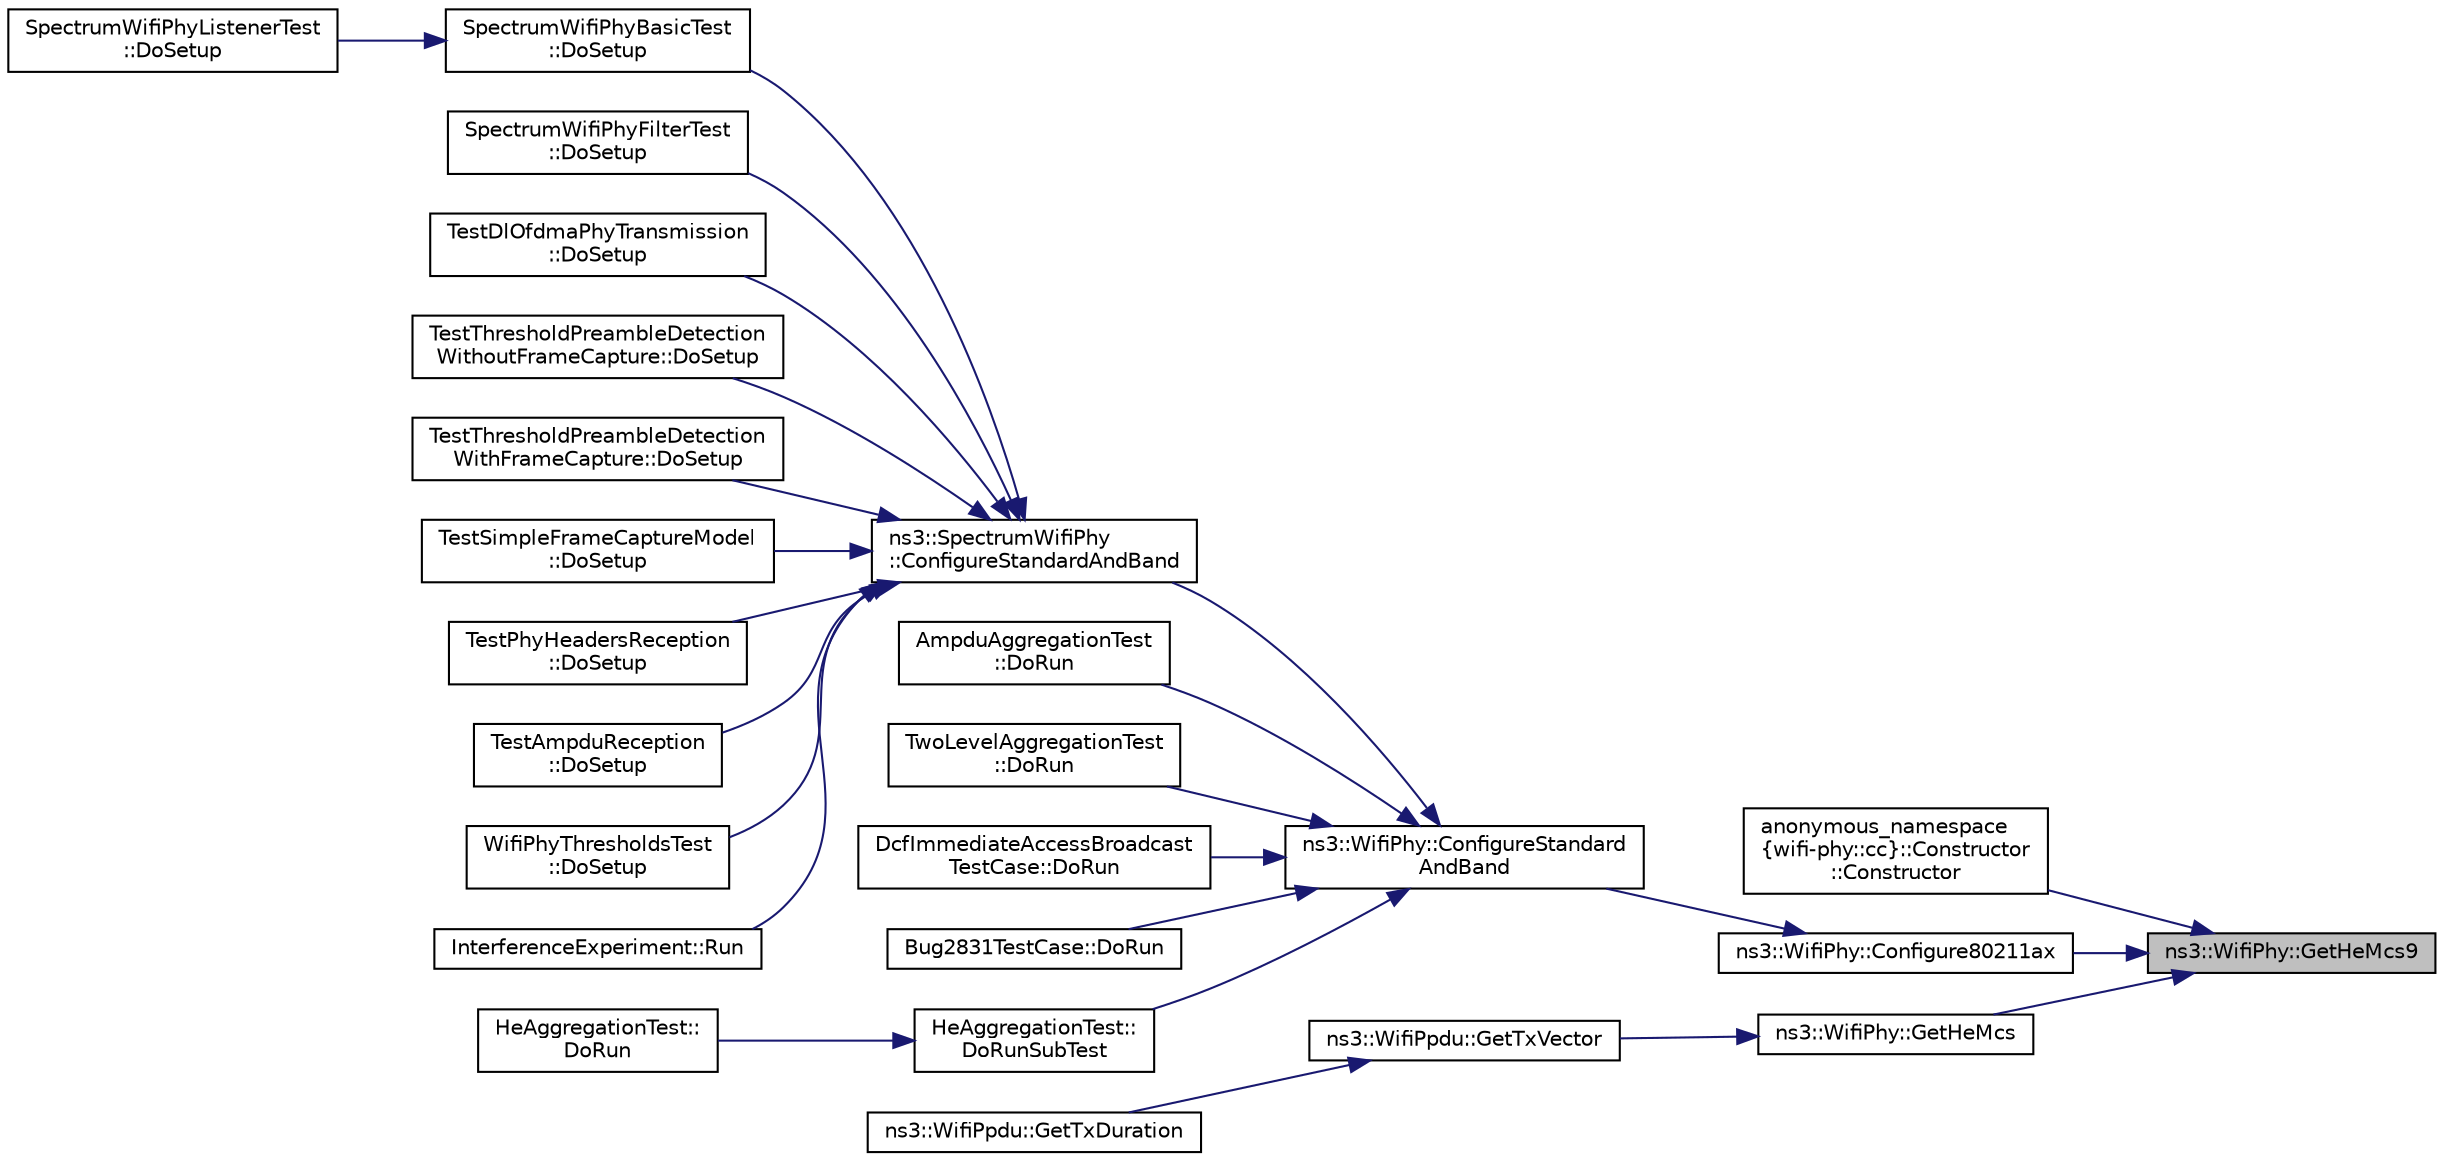 digraph "ns3::WifiPhy::GetHeMcs9"
{
 // LATEX_PDF_SIZE
  edge [fontname="Helvetica",fontsize="10",labelfontname="Helvetica",labelfontsize="10"];
  node [fontname="Helvetica",fontsize="10",shape=record];
  rankdir="RL";
  Node1 [label="ns3::WifiPhy::GetHeMcs9",height=0.2,width=0.4,color="black", fillcolor="grey75", style="filled", fontcolor="black",tooltip="Return MCS 9 from HE MCS values."];
  Node1 -> Node2 [dir="back",color="midnightblue",fontsize="10",style="solid",fontname="Helvetica"];
  Node2 [label="anonymous_namespace\l\{wifi-phy::cc\}::Constructor\l::Constructor",height=0.2,width=0.4,color="black", fillcolor="white", style="filled",URL="$classanonymous__namespace_02wifi-phy_8cc_03_1_1_constructor.html#a8401c179aacb7125a83d990c60e04013",tooltip=" "];
  Node1 -> Node3 [dir="back",color="midnightblue",fontsize="10",style="solid",fontname="Helvetica"];
  Node3 [label="ns3::WifiPhy::Configure80211ax",height=0.2,width=0.4,color="black", fillcolor="white", style="filled",URL="$classns3_1_1_wifi_phy.html#adcda370490dc230a5c737c7a83de9bcd",tooltip="Configure WifiPhy with appropriate channel frequency and supported rates for 802.11ax standard."];
  Node3 -> Node4 [dir="back",color="midnightblue",fontsize="10",style="solid",fontname="Helvetica"];
  Node4 [label="ns3::WifiPhy::ConfigureStandard\lAndBand",height=0.2,width=0.4,color="black", fillcolor="white", style="filled",URL="$classns3_1_1_wifi_phy.html#a8051dbd3b27d1a327273424f1487d036",tooltip="Configure the PHY-level parameters for different Wi-Fi standard."];
  Node4 -> Node5 [dir="back",color="midnightblue",fontsize="10",style="solid",fontname="Helvetica"];
  Node5 [label="ns3::SpectrumWifiPhy\l::ConfigureStandardAndBand",height=0.2,width=0.4,color="black", fillcolor="white", style="filled",URL="$classns3_1_1_spectrum_wifi_phy.html#a9563c5cffe624d36db271e7b109dbf9f",tooltip="Configure the PHY-level parameters for different Wi-Fi standard."];
  Node5 -> Node6 [dir="back",color="midnightblue",fontsize="10",style="solid",fontname="Helvetica"];
  Node6 [label="SpectrumWifiPhyBasicTest\l::DoSetup",height=0.2,width=0.4,color="black", fillcolor="white", style="filled",URL="$class_spectrum_wifi_phy_basic_test.html#a34f2cbd2cf4e0fb06ef96efe8afc8bdd",tooltip="Implementation to do any local setup required for this TestCase."];
  Node6 -> Node7 [dir="back",color="midnightblue",fontsize="10",style="solid",fontname="Helvetica"];
  Node7 [label="SpectrumWifiPhyListenerTest\l::DoSetup",height=0.2,width=0.4,color="black", fillcolor="white", style="filled",URL="$class_spectrum_wifi_phy_listener_test.html#a2649c02c0afb6632b514e9f81ad77cb9",tooltip="Implementation to do any local setup required for this TestCase."];
  Node5 -> Node8 [dir="back",color="midnightblue",fontsize="10",style="solid",fontname="Helvetica"];
  Node8 [label="SpectrumWifiPhyFilterTest\l::DoSetup",height=0.2,width=0.4,color="black", fillcolor="white", style="filled",URL="$class_spectrum_wifi_phy_filter_test.html#a4110bf1d99665605fbb298a7bceaae22",tooltip="Implementation to do any local setup required for this TestCase."];
  Node5 -> Node9 [dir="back",color="midnightblue",fontsize="10",style="solid",fontname="Helvetica"];
  Node9 [label="TestDlOfdmaPhyTransmission\l::DoSetup",height=0.2,width=0.4,color="black", fillcolor="white", style="filled",URL="$class_test_dl_ofdma_phy_transmission.html#a49d57216ff08635abb5981b5a0e0fdd3",tooltip="Implementation to do any local setup required for this TestCase."];
  Node5 -> Node10 [dir="back",color="midnightblue",fontsize="10",style="solid",fontname="Helvetica"];
  Node10 [label="TestThresholdPreambleDetection\lWithoutFrameCapture::DoSetup",height=0.2,width=0.4,color="black", fillcolor="white", style="filled",URL="$class_test_threshold_preamble_detection_without_frame_capture.html#ab5b96aabf2489e8d454465ec70196756",tooltip="Implementation to do any local setup required for this TestCase."];
  Node5 -> Node11 [dir="back",color="midnightblue",fontsize="10",style="solid",fontname="Helvetica"];
  Node11 [label="TestThresholdPreambleDetection\lWithFrameCapture::DoSetup",height=0.2,width=0.4,color="black", fillcolor="white", style="filled",URL="$class_test_threshold_preamble_detection_with_frame_capture.html#ae40798c353aa9c50e8af7ccb2ca68b0f",tooltip="Implementation to do any local setup required for this TestCase."];
  Node5 -> Node12 [dir="back",color="midnightblue",fontsize="10",style="solid",fontname="Helvetica"];
  Node12 [label="TestSimpleFrameCaptureModel\l::DoSetup",height=0.2,width=0.4,color="black", fillcolor="white", style="filled",URL="$class_test_simple_frame_capture_model.html#ad82acd95766f6f708eff1aa182f0ea63",tooltip="Implementation to do any local setup required for this TestCase."];
  Node5 -> Node13 [dir="back",color="midnightblue",fontsize="10",style="solid",fontname="Helvetica"];
  Node13 [label="TestPhyHeadersReception\l::DoSetup",height=0.2,width=0.4,color="black", fillcolor="white", style="filled",URL="$class_test_phy_headers_reception.html#ab701892ef2a24f3b5f2668b35cd85775",tooltip="Implementation to do any local setup required for this TestCase."];
  Node5 -> Node14 [dir="back",color="midnightblue",fontsize="10",style="solid",fontname="Helvetica"];
  Node14 [label="TestAmpduReception\l::DoSetup",height=0.2,width=0.4,color="black", fillcolor="white", style="filled",URL="$class_test_ampdu_reception.html#ab1e84ef6dac8fed52f0f2c93fa21f377",tooltip="Implementation to do any local setup required for this TestCase."];
  Node5 -> Node15 [dir="back",color="midnightblue",fontsize="10",style="solid",fontname="Helvetica"];
  Node15 [label="WifiPhyThresholdsTest\l::DoSetup",height=0.2,width=0.4,color="black", fillcolor="white", style="filled",URL="$class_wifi_phy_thresholds_test.html#a9ba605051e273b93ba4bdaa023e65687",tooltip="Implementation to do any local setup required for this TestCase."];
  Node5 -> Node16 [dir="back",color="midnightblue",fontsize="10",style="solid",fontname="Helvetica"];
  Node16 [label="InterferenceExperiment::Run",height=0.2,width=0.4,color="black", fillcolor="white", style="filled",URL="$class_interference_experiment.html#ae31524d224c311c36d8b1dd5fcc9f269",tooltip="Run function."];
  Node4 -> Node17 [dir="back",color="midnightblue",fontsize="10",style="solid",fontname="Helvetica"];
  Node17 [label="AmpduAggregationTest\l::DoRun",height=0.2,width=0.4,color="black", fillcolor="white", style="filled",URL="$class_ampdu_aggregation_test.html#a7414dc8d4dd982ab4c1eaadb5b2c693d",tooltip="Implementation to actually run this TestCase."];
  Node4 -> Node18 [dir="back",color="midnightblue",fontsize="10",style="solid",fontname="Helvetica"];
  Node18 [label="TwoLevelAggregationTest\l::DoRun",height=0.2,width=0.4,color="black", fillcolor="white", style="filled",URL="$class_two_level_aggregation_test.html#a40c6f5f8be6c48673d0bfd218d95afe0",tooltip="Implementation to actually run this TestCase."];
  Node4 -> Node19 [dir="back",color="midnightblue",fontsize="10",style="solid",fontname="Helvetica"];
  Node19 [label="DcfImmediateAccessBroadcast\lTestCase::DoRun",height=0.2,width=0.4,color="black", fillcolor="white", style="filled",URL="$class_dcf_immediate_access_broadcast_test_case.html#a60a5b36d456c0c144d85a9be722c1663",tooltip="Implementation to actually run this TestCase."];
  Node4 -> Node20 [dir="back",color="midnightblue",fontsize="10",style="solid",fontname="Helvetica"];
  Node20 [label="Bug2831TestCase::DoRun",height=0.2,width=0.4,color="black", fillcolor="white", style="filled",URL="$class_bug2831_test_case.html#a1e757e45f4ad6bcbe78350e85e6ff5c7",tooltip="Implementation to actually run this TestCase."];
  Node4 -> Node21 [dir="back",color="midnightblue",fontsize="10",style="solid",fontname="Helvetica"];
  Node21 [label="HeAggregationTest::\lDoRunSubTest",height=0.2,width=0.4,color="black", fillcolor="white", style="filled",URL="$class_he_aggregation_test.html#a2a6873db3bb78489db82a54591b429f3",tooltip="Run test for a given buffer size."];
  Node21 -> Node22 [dir="back",color="midnightblue",fontsize="10",style="solid",fontname="Helvetica"];
  Node22 [label="HeAggregationTest::\lDoRun",height=0.2,width=0.4,color="black", fillcolor="white", style="filled",URL="$class_he_aggregation_test.html#a064486621a42555204608de0af51006c",tooltip="Implementation to actually run this TestCase."];
  Node1 -> Node23 [dir="back",color="midnightblue",fontsize="10",style="solid",fontname="Helvetica"];
  Node23 [label="ns3::WifiPhy::GetHeMcs",height=0.2,width=0.4,color="black", fillcolor="white", style="filled",URL="$classns3_1_1_wifi_phy.html#a8b8c297adfa2f1da68bc83b575823e80",tooltip="Get the WifiMode object corresponding to the given MCS of the HE modulation class."];
  Node23 -> Node24 [dir="back",color="midnightblue",fontsize="10",style="solid",fontname="Helvetica"];
  Node24 [label="ns3::WifiPpdu::GetTxVector",height=0.2,width=0.4,color="black", fillcolor="white", style="filled",URL="$classns3_1_1_wifi_ppdu.html#a43e190b01f0cd0d287416df16bb1de3a",tooltip="Get the TXVECTOR used to send the PPDU."];
  Node24 -> Node25 [dir="back",color="midnightblue",fontsize="10",style="solid",fontname="Helvetica"];
  Node25 [label="ns3::WifiPpdu::GetTxDuration",height=0.2,width=0.4,color="black", fillcolor="white", style="filled",URL="$classns3_1_1_wifi_ppdu.html#a0a0af942d5c7af3f92666fcdef1d0460",tooltip="Get the total transmission duration of the PPDU."];
}
